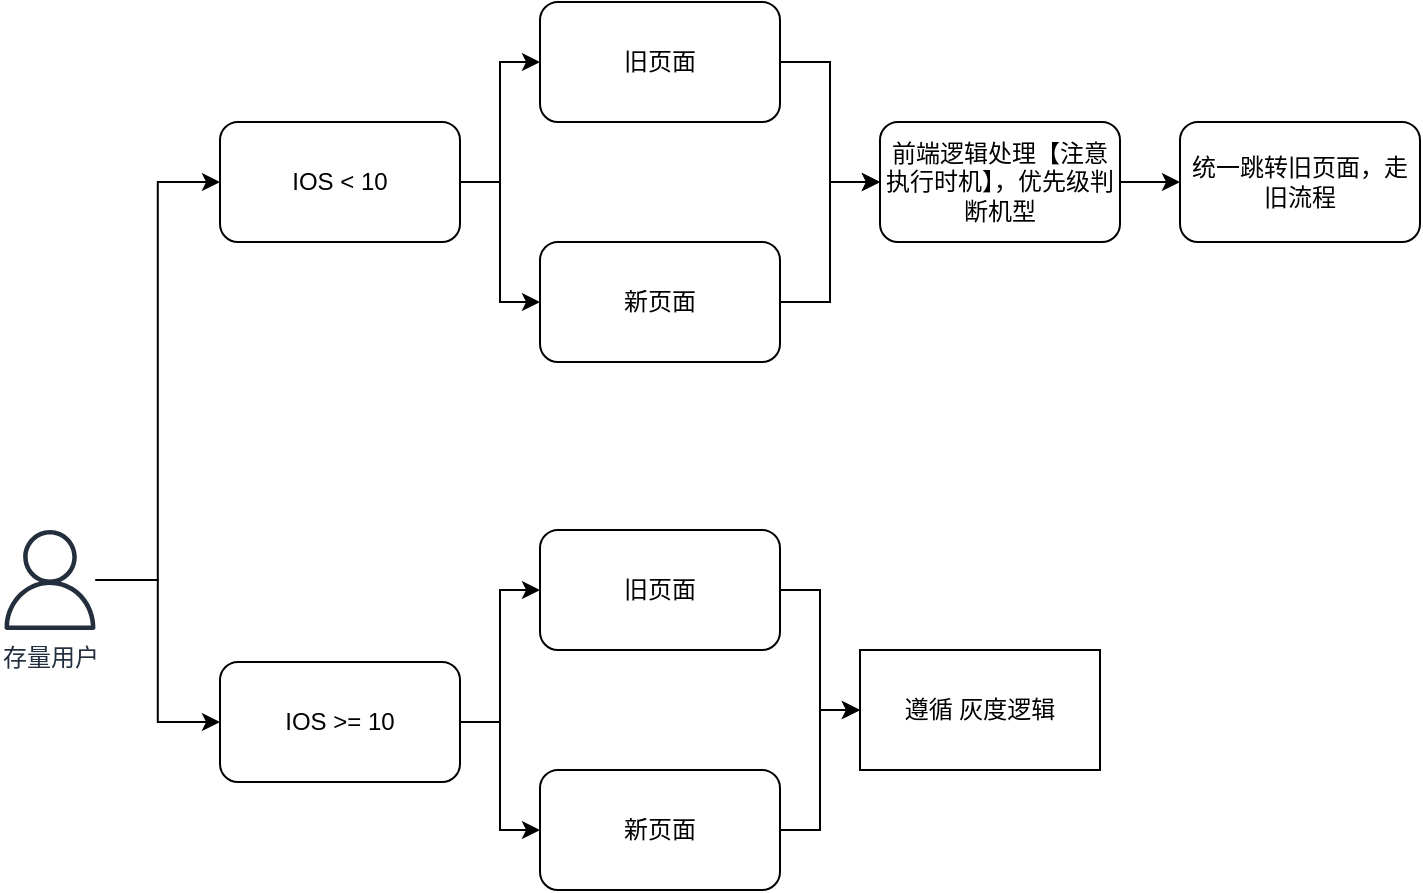 <mxfile version="20.8.23" type="github">
  <diagram name="第 1 页" id="GjBEDHpOoYwPvvLWHBtA">
    <mxGraphModel dx="905" dy="1735" grid="1" gridSize="10" guides="1" tooltips="1" connect="1" arrows="1" fold="1" page="1" pageScale="1" pageWidth="827" pageHeight="1169" math="0" shadow="0">
      <root>
        <mxCell id="0" />
        <mxCell id="1" parent="0" />
        <mxCell id="6syj6s5cMVSccxYBOCFn-4" value="" style="edgeStyle=orthogonalEdgeStyle;rounded=0;orthogonalLoop=1;jettySize=auto;html=1;entryX=0;entryY=0.5;entryDx=0;entryDy=0;" edge="1" parent="1" source="6syj6s5cMVSccxYBOCFn-1" target="6syj6s5cMVSccxYBOCFn-6">
          <mxGeometry relative="1" as="geometry">
            <mxPoint x="200" y="159" as="targetPoint" />
          </mxGeometry>
        </mxCell>
        <mxCell id="6syj6s5cMVSccxYBOCFn-29" style="edgeStyle=orthogonalEdgeStyle;rounded=0;orthogonalLoop=1;jettySize=auto;html=1;entryX=0;entryY=0.5;entryDx=0;entryDy=0;" edge="1" parent="1" source="6syj6s5cMVSccxYBOCFn-1" target="6syj6s5cMVSccxYBOCFn-8">
          <mxGeometry relative="1" as="geometry" />
        </mxCell>
        <mxCell id="6syj6s5cMVSccxYBOCFn-1" value="存量用户" style="sketch=0;outlineConnect=0;fontColor=#232F3E;gradientColor=none;fillColor=#232F3D;strokeColor=none;dashed=0;verticalLabelPosition=bottom;verticalAlign=top;align=center;html=1;fontSize=12;fontStyle=0;aspect=fixed;pointerEvents=1;shape=mxgraph.aws4.user;" vertex="1" parent="1">
          <mxGeometry x="90" y="134" width="50" height="50" as="geometry" />
        </mxCell>
        <mxCell id="6syj6s5cMVSccxYBOCFn-32" style="edgeStyle=orthogonalEdgeStyle;rounded=0;orthogonalLoop=1;jettySize=auto;html=1;entryX=0;entryY=0.5;entryDx=0;entryDy=0;" edge="1" parent="1" source="6syj6s5cMVSccxYBOCFn-6" target="6syj6s5cMVSccxYBOCFn-30">
          <mxGeometry relative="1" as="geometry" />
        </mxCell>
        <mxCell id="6syj6s5cMVSccxYBOCFn-33" style="edgeStyle=orthogonalEdgeStyle;rounded=0;orthogonalLoop=1;jettySize=auto;html=1;entryX=0;entryY=0.5;entryDx=0;entryDy=0;" edge="1" parent="1" source="6syj6s5cMVSccxYBOCFn-6" target="6syj6s5cMVSccxYBOCFn-31">
          <mxGeometry relative="1" as="geometry" />
        </mxCell>
        <mxCell id="6syj6s5cMVSccxYBOCFn-6" value="IOS &amp;lt; 10" style="rounded=1;whiteSpace=wrap;html=1;" vertex="1" parent="1">
          <mxGeometry x="200" y="-70" width="120" height="60" as="geometry" />
        </mxCell>
        <mxCell id="6syj6s5cMVSccxYBOCFn-39" style="edgeStyle=orthogonalEdgeStyle;rounded=0;orthogonalLoop=1;jettySize=auto;html=1;entryX=0;entryY=0.5;entryDx=0;entryDy=0;" edge="1" parent="1" source="6syj6s5cMVSccxYBOCFn-8" target="6syj6s5cMVSccxYBOCFn-37">
          <mxGeometry relative="1" as="geometry" />
        </mxCell>
        <mxCell id="6syj6s5cMVSccxYBOCFn-40" style="edgeStyle=orthogonalEdgeStyle;rounded=0;orthogonalLoop=1;jettySize=auto;html=1;entryX=0;entryY=0.5;entryDx=0;entryDy=0;" edge="1" parent="1" source="6syj6s5cMVSccxYBOCFn-8" target="6syj6s5cMVSccxYBOCFn-38">
          <mxGeometry relative="1" as="geometry" />
        </mxCell>
        <mxCell id="6syj6s5cMVSccxYBOCFn-8" value="IOS &amp;gt;= 10" style="rounded=1;whiteSpace=wrap;html=1;" vertex="1" parent="1">
          <mxGeometry x="200" y="200" width="120" height="60" as="geometry" />
        </mxCell>
        <mxCell id="6syj6s5cMVSccxYBOCFn-13" value="" style="edgeStyle=orthogonalEdgeStyle;rounded=0;orthogonalLoop=1;jettySize=auto;html=1;" edge="1" parent="1" source="6syj6s5cMVSccxYBOCFn-10" target="6syj6s5cMVSccxYBOCFn-12">
          <mxGeometry relative="1" as="geometry" />
        </mxCell>
        <mxCell id="6syj6s5cMVSccxYBOCFn-10" value="前端逻辑处理【注意执行时机】，优先级判断机型" style="rounded=1;whiteSpace=wrap;html=1;" vertex="1" parent="1">
          <mxGeometry x="530" y="-70" width="120" height="60" as="geometry" />
        </mxCell>
        <mxCell id="6syj6s5cMVSccxYBOCFn-12" value="统一跳转旧页面，走旧流程" style="rounded=1;whiteSpace=wrap;html=1;" vertex="1" parent="1">
          <mxGeometry x="680" y="-70" width="120" height="60" as="geometry" />
        </mxCell>
        <mxCell id="6syj6s5cMVSccxYBOCFn-14" value="遵循 灰度逻辑" style="rounded=1;whiteSpace=wrap;html=1;arcSize=0;" vertex="1" parent="1">
          <mxGeometry x="520" y="194" width="120" height="60" as="geometry" />
        </mxCell>
        <mxCell id="6syj6s5cMVSccxYBOCFn-34" style="edgeStyle=orthogonalEdgeStyle;rounded=0;orthogonalLoop=1;jettySize=auto;html=1;" edge="1" parent="1" source="6syj6s5cMVSccxYBOCFn-30" target="6syj6s5cMVSccxYBOCFn-10">
          <mxGeometry relative="1" as="geometry" />
        </mxCell>
        <mxCell id="6syj6s5cMVSccxYBOCFn-30" value="旧页面" style="rounded=1;whiteSpace=wrap;html=1;" vertex="1" parent="1">
          <mxGeometry x="360" y="-130" width="120" height="60" as="geometry" />
        </mxCell>
        <mxCell id="6syj6s5cMVSccxYBOCFn-35" style="edgeStyle=orthogonalEdgeStyle;rounded=0;orthogonalLoop=1;jettySize=auto;html=1;entryX=0;entryY=0.5;entryDx=0;entryDy=0;" edge="1" parent="1" source="6syj6s5cMVSccxYBOCFn-31" target="6syj6s5cMVSccxYBOCFn-10">
          <mxGeometry relative="1" as="geometry" />
        </mxCell>
        <mxCell id="6syj6s5cMVSccxYBOCFn-31" value="新页面" style="rounded=1;whiteSpace=wrap;html=1;" vertex="1" parent="1">
          <mxGeometry x="360" y="-10" width="120" height="60" as="geometry" />
        </mxCell>
        <mxCell id="6syj6s5cMVSccxYBOCFn-41" style="edgeStyle=orthogonalEdgeStyle;rounded=0;orthogonalLoop=1;jettySize=auto;html=1;entryX=0;entryY=0.5;entryDx=0;entryDy=0;" edge="1" parent="1" source="6syj6s5cMVSccxYBOCFn-37" target="6syj6s5cMVSccxYBOCFn-14">
          <mxGeometry relative="1" as="geometry" />
        </mxCell>
        <mxCell id="6syj6s5cMVSccxYBOCFn-37" value="旧页面" style="rounded=1;whiteSpace=wrap;html=1;" vertex="1" parent="1">
          <mxGeometry x="360" y="134" width="120" height="60" as="geometry" />
        </mxCell>
        <mxCell id="6syj6s5cMVSccxYBOCFn-42" style="edgeStyle=orthogonalEdgeStyle;rounded=0;orthogonalLoop=1;jettySize=auto;html=1;entryX=0;entryY=0.5;entryDx=0;entryDy=0;" edge="1" parent="1" source="6syj6s5cMVSccxYBOCFn-38" target="6syj6s5cMVSccxYBOCFn-14">
          <mxGeometry relative="1" as="geometry" />
        </mxCell>
        <mxCell id="6syj6s5cMVSccxYBOCFn-38" value="新页面" style="rounded=1;whiteSpace=wrap;html=1;" vertex="1" parent="1">
          <mxGeometry x="360" y="254" width="120" height="60" as="geometry" />
        </mxCell>
      </root>
    </mxGraphModel>
  </diagram>
</mxfile>
